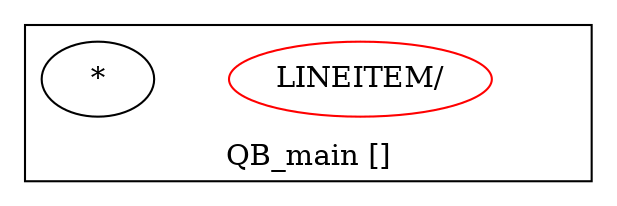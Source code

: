 digraph example1 {
    rankdir=BT;
    nodesep=0.5;
    ordering="in";
  subgraph cluster_QB_main {
    label = "QB_main []";
    "QB_main_pt"[shape=point, color=white];
    "QUN_0"[label="LINEITEM/", color=red]
    exprnode0x7f9539504ae8[label="*"];
}
}
